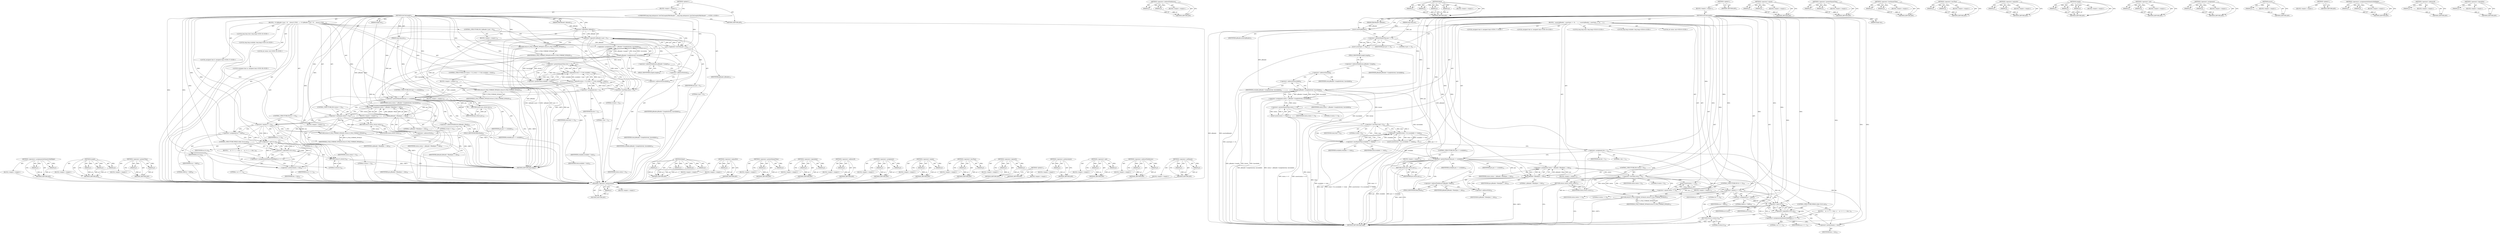 digraph "&lt;operator&gt;.notEquals" {
vulnerable_195 [label=<(METHOD,&lt;operator&gt;.preIncrement)>];
vulnerable_196 [label=<(PARAM,p1)>];
vulnerable_197 [label=<(BLOCK,&lt;empty&gt;,&lt;empty&gt;)>];
vulnerable_198 [label=<(METHOD_RETURN,ANY)>];
vulnerable_145 [label=<(METHOD,&lt;operator&gt;.indirectFieldAccess)>];
vulnerable_146 [label=<(PARAM,p1)>];
vulnerable_147 [label=<(PARAM,p2)>];
vulnerable_148 [label=<(BLOCK,&lt;empty&gt;,&lt;empty&gt;)>];
vulnerable_149 [label=<(METHOD_RETURN,ANY)>];
vulnerable_169 [label=<(METHOD,Read)>];
vulnerable_170 [label=<(PARAM,p1)>];
vulnerable_171 [label=<(PARAM,p2)>];
vulnerable_172 [label=<(PARAM,p3)>];
vulnerable_173 [label=<(PARAM,p4)>];
vulnerable_174 [label=<(BLOCK,&lt;empty&gt;,&lt;empty&gt;)>];
vulnerable_175 [label=<(METHOD_RETURN,ANY)>];
vulnerable_6 [label=<(METHOD,&lt;global&gt;)<SUB>1</SUB>>];
vulnerable_7 [label=<(BLOCK,&lt;empty&gt;,&lt;empty&gt;)<SUB>1</SUB>>];
vulnerable_8 [label=<(METHOD,GetUIntLength)<SUB>1</SUB>>];
vulnerable_9 [label=<(PARAM,IMkvReader* pReader)<SUB>1</SUB>>];
vulnerable_10 [label=<(PARAM,long long pos)<SUB>1</SUB>>];
vulnerable_11 [label=<(PARAM,long&amp; len)<SUB>2</SUB>>];
vulnerable_12 [label=<(BLOCK,{
  assert(pReader);
  assert(pos &gt;= 0);
 
   l...,{
  assert(pReader);
  assert(pos &gt;= 0);
 
   l...)<SUB>2</SUB>>];
vulnerable_13 [label=<(assert,assert(pReader))<SUB>3</SUB>>];
vulnerable_14 [label=<(IDENTIFIER,pReader,assert(pReader))<SUB>3</SUB>>];
vulnerable_15 [label=<(assert,assert(pos &gt;= 0))<SUB>4</SUB>>];
vulnerable_16 [label=<(&lt;operator&gt;.greaterEqualsThan,pos &gt;= 0)<SUB>4</SUB>>];
vulnerable_17 [label=<(IDENTIFIER,pos,pos &gt;= 0)<SUB>4</SUB>>];
vulnerable_18 [label=<(LITERAL,0,pos &gt;= 0)<SUB>4</SUB>>];
vulnerable_19 [label="<(LOCAL,long long total: long long)<SUB>6</SUB>>"];
vulnerable_20 [label="<(LOCAL,long long available: long long)<SUB>6</SUB>>"];
vulnerable_21 [label="<(LOCAL,int status: int)<SUB>8</SUB>>"];
vulnerable_22 [label=<(&lt;operator&gt;.assignment,status = pReader-&gt;Length(&amp;total, &amp;available))<SUB>8</SUB>>];
vulnerable_23 [label=<(IDENTIFIER,status,status = pReader-&gt;Length(&amp;total, &amp;available))<SUB>8</SUB>>];
vulnerable_24 [label=<(Length,pReader-&gt;Length(&amp;total, &amp;available))<SUB>8</SUB>>];
vulnerable_25 [label=<(&lt;operator&gt;.indirectFieldAccess,pReader-&gt;Length)<SUB>8</SUB>>];
vulnerable_26 [label=<(IDENTIFIER,pReader,pReader-&gt;Length(&amp;total, &amp;available))<SUB>8</SUB>>];
vulnerable_27 [label=<(FIELD_IDENTIFIER,Length,Length)<SUB>8</SUB>>];
vulnerable_28 [label=<(&lt;operator&gt;.addressOf,&amp;total)<SUB>8</SUB>>];
vulnerable_29 [label=<(IDENTIFIER,total,pReader-&gt;Length(&amp;total, &amp;available))<SUB>8</SUB>>];
vulnerable_30 [label=<(&lt;operator&gt;.addressOf,&amp;available)<SUB>8</SUB>>];
vulnerable_31 [label=<(IDENTIFIER,available,pReader-&gt;Length(&amp;total, &amp;available))<SUB>8</SUB>>];
vulnerable_32 [label=<(assert,assert(status &gt;= 0))<SUB>9</SUB>>];
vulnerable_33 [label=<(&lt;operator&gt;.greaterEqualsThan,status &gt;= 0)<SUB>9</SUB>>];
vulnerable_34 [label=<(IDENTIFIER,status,status &gt;= 0)<SUB>9</SUB>>];
vulnerable_35 [label=<(LITERAL,0,status &gt;= 0)<SUB>9</SUB>>];
vulnerable_36 [label=<(assert,assert((total &lt; 0) || (available &lt;= total)))<SUB>10</SUB>>];
vulnerable_37 [label=<(&lt;operator&gt;.logicalOr,(total &lt; 0) || (available &lt;= total))<SUB>10</SUB>>];
vulnerable_38 [label=<(&lt;operator&gt;.lessThan,total &lt; 0)<SUB>10</SUB>>];
vulnerable_39 [label=<(IDENTIFIER,total,total &lt; 0)<SUB>10</SUB>>];
vulnerable_40 [label=<(LITERAL,0,total &lt; 0)<SUB>10</SUB>>];
vulnerable_41 [label=<(&lt;operator&gt;.lessEqualsThan,available &lt;= total)<SUB>10</SUB>>];
vulnerable_42 [label=<(IDENTIFIER,available,available &lt;= total)<SUB>10</SUB>>];
vulnerable_43 [label=<(IDENTIFIER,total,available &lt;= total)<SUB>10</SUB>>];
vulnerable_44 [label=<(&lt;operator&gt;.assignment,len = 1)<SUB>12</SUB>>];
vulnerable_45 [label=<(IDENTIFIER,len,len = 1)<SUB>12</SUB>>];
vulnerable_46 [label=<(LITERAL,1,len = 1)<SUB>12</SUB>>];
vulnerable_47 [label=<(CONTROL_STRUCTURE,IF,if (pos &gt;= available))<SUB>14</SUB>>];
vulnerable_48 [label=<(&lt;operator&gt;.greaterEqualsThan,pos &gt;= available)<SUB>14</SUB>>];
vulnerable_49 [label=<(IDENTIFIER,pos,pos &gt;= available)<SUB>14</SUB>>];
vulnerable_50 [label=<(IDENTIFIER,available,pos &gt;= available)<SUB>14</SUB>>];
vulnerable_51 [label=<(BLOCK,&lt;empty&gt;,&lt;empty&gt;)<SUB>15</SUB>>];
vulnerable_52 [label=<(RETURN,return pos;,return pos;)<SUB>15</SUB>>];
vulnerable_53 [label=<(IDENTIFIER,pos,return pos;)<SUB>15</SUB>>];
vulnerable_54 [label="<(LOCAL,unsigned char b: unsigned char)<SUB>17</SUB>>"];
vulnerable_55 [label=<(&lt;operator&gt;.assignment,status = pReader-&gt;Read(pos, 1, &amp;b))<SUB>20</SUB>>];
vulnerable_56 [label=<(IDENTIFIER,status,status = pReader-&gt;Read(pos, 1, &amp;b))<SUB>20</SUB>>];
vulnerable_57 [label=<(Read,pReader-&gt;Read(pos, 1, &amp;b))<SUB>20</SUB>>];
vulnerable_58 [label=<(&lt;operator&gt;.indirectFieldAccess,pReader-&gt;Read)<SUB>20</SUB>>];
vulnerable_59 [label=<(IDENTIFIER,pReader,pReader-&gt;Read(pos, 1, &amp;b))<SUB>20</SUB>>];
vulnerable_60 [label=<(FIELD_IDENTIFIER,Read,Read)<SUB>20</SUB>>];
vulnerable_61 [label=<(IDENTIFIER,pos,pReader-&gt;Read(pos, 1, &amp;b))<SUB>20</SUB>>];
vulnerable_62 [label=<(LITERAL,1,pReader-&gt;Read(pos, 1, &amp;b))<SUB>20</SUB>>];
vulnerable_63 [label=<(&lt;operator&gt;.addressOf,&amp;b)<SUB>20</SUB>>];
vulnerable_64 [label=<(IDENTIFIER,b,pReader-&gt;Read(pos, 1, &amp;b))<SUB>20</SUB>>];
vulnerable_65 [label=<(CONTROL_STRUCTURE,IF,if (status &lt; 0))<SUB>22</SUB>>];
vulnerable_66 [label=<(&lt;operator&gt;.lessThan,status &lt; 0)<SUB>22</SUB>>];
vulnerable_67 [label=<(IDENTIFIER,status,status &lt; 0)<SUB>22</SUB>>];
vulnerable_68 [label=<(LITERAL,0,status &lt; 0)<SUB>22</SUB>>];
vulnerable_69 [label=<(BLOCK,&lt;empty&gt;,&lt;empty&gt;)<SUB>23</SUB>>];
vulnerable_70 [label=<(RETURN,return status;,return status;)<SUB>23</SUB>>];
vulnerable_71 [label=<(IDENTIFIER,status,return status;)<SUB>23</SUB>>];
vulnerable_72 [label=<(assert,assert(status == 0))<SUB>25</SUB>>];
vulnerable_73 [label=<(&lt;operator&gt;.equals,status == 0)<SUB>25</SUB>>];
vulnerable_74 [label=<(IDENTIFIER,status,status == 0)<SUB>25</SUB>>];
vulnerable_75 [label=<(LITERAL,0,status == 0)<SUB>25</SUB>>];
vulnerable_76 [label=<(CONTROL_STRUCTURE,IF,if (b == 0))<SUB>26</SUB>>];
vulnerable_77 [label=<(&lt;operator&gt;.equals,b == 0)<SUB>26</SUB>>];
vulnerable_78 [label=<(IDENTIFIER,b,b == 0)<SUB>26</SUB>>];
vulnerable_79 [label=<(LITERAL,0,b == 0)<SUB>26</SUB>>];
vulnerable_80 [label=<(BLOCK,&lt;empty&gt;,&lt;empty&gt;)<SUB>27</SUB>>];
vulnerable_81 [label=<(RETURN,return E_FILE_FORMAT_INVALID;,return E_FILE_FORMAT_INVALID;)<SUB>27</SUB>>];
vulnerable_82 [label=<(IDENTIFIER,E_FILE_FORMAT_INVALID,return E_FILE_FORMAT_INVALID;)<SUB>27</SUB>>];
vulnerable_83 [label="<(LOCAL,unsigned char m: unsigned char)<SUB>29</SUB>>"];
vulnerable_84 [label=<(&lt;operator&gt;.assignment,m = 0x80)<SUB>29</SUB>>];
vulnerable_85 [label=<(IDENTIFIER,m,m = 0x80)<SUB>29</SUB>>];
vulnerable_86 [label=<(LITERAL,0x80,m = 0x80)<SUB>29</SUB>>];
vulnerable_87 [label=<(CONTROL_STRUCTURE,WHILE,while (!(b &amp; m)))<SUB>31</SUB>>];
vulnerable_88 [label=<(&lt;operator&gt;.logicalNot,!(b &amp; m))<SUB>31</SUB>>];
vulnerable_89 [label=<(&lt;operator&gt;.and,b &amp; m)<SUB>31</SUB>>];
vulnerable_90 [label=<(IDENTIFIER,b,b &amp; m)<SUB>31</SUB>>];
vulnerable_91 [label=<(IDENTIFIER,m,b &amp; m)<SUB>31</SUB>>];
vulnerable_92 [label=<(BLOCK,{
    m &gt;&gt;= 1;
 ++len;
 },{
    m &gt;&gt;= 1;
 ++len;
 })<SUB>31</SUB>>];
vulnerable_93 [label=<(&lt;operators&gt;.assignmentArithmeticShiftRight,m &gt;&gt;= 1)<SUB>32</SUB>>];
vulnerable_94 [label=<(IDENTIFIER,m,m &gt;&gt;= 1)<SUB>32</SUB>>];
vulnerable_95 [label=<(LITERAL,1,m &gt;&gt;= 1)<SUB>32</SUB>>];
vulnerable_96 [label=<(&lt;operator&gt;.preIncrement,++len)<SUB>33</SUB>>];
vulnerable_97 [label=<(IDENTIFIER,len,++len)<SUB>33</SUB>>];
vulnerable_98 [label=<(RETURN,return 0;,return 0;)<SUB>36</SUB>>];
vulnerable_99 [label=<(LITERAL,0,return 0;)<SUB>36</SUB>>];
vulnerable_100 [label=<(METHOD_RETURN,long long)<SUB>1</SUB>>];
vulnerable_102 [label=<(METHOD_RETURN,ANY)<SUB>1</SUB>>];
vulnerable_176 [label=<(METHOD,&lt;operator&gt;.equals)>];
vulnerable_177 [label=<(PARAM,p1)>];
vulnerable_178 [label=<(PARAM,p2)>];
vulnerable_179 [label=<(BLOCK,&lt;empty&gt;,&lt;empty&gt;)>];
vulnerable_180 [label=<(METHOD_RETURN,ANY)>];
vulnerable_129 [label=<(METHOD,&lt;operator&gt;.greaterEqualsThan)>];
vulnerable_130 [label=<(PARAM,p1)>];
vulnerable_131 [label=<(PARAM,p2)>];
vulnerable_132 [label=<(BLOCK,&lt;empty&gt;,&lt;empty&gt;)>];
vulnerable_133 [label=<(METHOD_RETURN,ANY)>];
vulnerable_164 [label=<(METHOD,&lt;operator&gt;.lessEqualsThan)>];
vulnerable_165 [label=<(PARAM,p1)>];
vulnerable_166 [label=<(PARAM,p2)>];
vulnerable_167 [label=<(BLOCK,&lt;empty&gt;,&lt;empty&gt;)>];
vulnerable_168 [label=<(METHOD_RETURN,ANY)>];
vulnerable_159 [label=<(METHOD,&lt;operator&gt;.lessThan)>];
vulnerable_160 [label=<(PARAM,p1)>];
vulnerable_161 [label=<(PARAM,p2)>];
vulnerable_162 [label=<(BLOCK,&lt;empty&gt;,&lt;empty&gt;)>];
vulnerable_163 [label=<(METHOD_RETURN,ANY)>];
vulnerable_154 [label=<(METHOD,&lt;operator&gt;.logicalOr)>];
vulnerable_155 [label=<(PARAM,p1)>];
vulnerable_156 [label=<(PARAM,p2)>];
vulnerable_157 [label=<(BLOCK,&lt;empty&gt;,&lt;empty&gt;)>];
vulnerable_158 [label=<(METHOD_RETURN,ANY)>];
vulnerable_139 [label=<(METHOD,Length)>];
vulnerable_140 [label=<(PARAM,p1)>];
vulnerable_141 [label=<(PARAM,p2)>];
vulnerable_142 [label=<(PARAM,p3)>];
vulnerable_143 [label=<(BLOCK,&lt;empty&gt;,&lt;empty&gt;)>];
vulnerable_144 [label=<(METHOD_RETURN,ANY)>];
vulnerable_185 [label=<(METHOD,&lt;operator&gt;.and)>];
vulnerable_186 [label=<(PARAM,p1)>];
vulnerable_187 [label=<(PARAM,p2)>];
vulnerable_188 [label=<(BLOCK,&lt;empty&gt;,&lt;empty&gt;)>];
vulnerable_189 [label=<(METHOD_RETURN,ANY)>];
vulnerable_134 [label=<(METHOD,&lt;operator&gt;.assignment)>];
vulnerable_135 [label=<(PARAM,p1)>];
vulnerable_136 [label=<(PARAM,p2)>];
vulnerable_137 [label=<(BLOCK,&lt;empty&gt;,&lt;empty&gt;)>];
vulnerable_138 [label=<(METHOD_RETURN,ANY)>];
vulnerable_125 [label=<(METHOD,assert)>];
vulnerable_126 [label=<(PARAM,p1)>];
vulnerable_127 [label=<(BLOCK,&lt;empty&gt;,&lt;empty&gt;)>];
vulnerable_128 [label=<(METHOD_RETURN,ANY)>];
vulnerable_119 [label=<(METHOD,&lt;global&gt;)<SUB>1</SUB>>];
vulnerable_120 [label=<(BLOCK,&lt;empty&gt;,&lt;empty&gt;)>];
vulnerable_121 [label=<(METHOD_RETURN,ANY)>];
vulnerable_190 [label=<(METHOD,&lt;operators&gt;.assignmentArithmeticShiftRight)>];
vulnerable_191 [label=<(PARAM,p1)>];
vulnerable_192 [label=<(PARAM,p2)>];
vulnerable_193 [label=<(BLOCK,&lt;empty&gt;,&lt;empty&gt;)>];
vulnerable_194 [label=<(METHOD_RETURN,ANY)>];
vulnerable_150 [label=<(METHOD,&lt;operator&gt;.addressOf)>];
vulnerable_151 [label=<(PARAM,p1)>];
vulnerable_152 [label=<(BLOCK,&lt;empty&gt;,&lt;empty&gt;)>];
vulnerable_153 [label=<(METHOD_RETURN,ANY)>];
vulnerable_181 [label=<(METHOD,&lt;operator&gt;.logicalNot)>];
vulnerable_182 [label=<(PARAM,p1)>];
vulnerable_183 [label=<(BLOCK,&lt;empty&gt;,&lt;empty&gt;)>];
vulnerable_184 [label=<(METHOD_RETURN,ANY)>];
fixed_200 [label=<(METHOD,&lt;operators&gt;.assignmentArithmeticShiftRight)>];
fixed_201 [label=<(PARAM,p1)>];
fixed_202 [label=<(PARAM,p2)>];
fixed_203 [label=<(BLOCK,&lt;empty&gt;,&lt;empty&gt;)>];
fixed_204 [label=<(METHOD_RETURN,ANY)>];
fixed_148 [label=<(METHOD,Length)>];
fixed_149 [label=<(PARAM,p1)>];
fixed_150 [label=<(PARAM,p2)>];
fixed_151 [label=<(PARAM,p3)>];
fixed_152 [label=<(BLOCK,&lt;empty&gt;,&lt;empty&gt;)>];
fixed_153 [label=<(METHOD_RETURN,ANY)>];
fixed_173 [label=<(METHOD,&lt;operator&gt;.greaterThan)>];
fixed_174 [label=<(PARAM,p1)>];
fixed_175 [label=<(PARAM,p2)>];
fixed_176 [label=<(BLOCK,&lt;empty&gt;,&lt;empty&gt;)>];
fixed_177 [label=<(METHOD_RETURN,ANY)>];
fixed_6 [label=<(METHOD,&lt;global&gt;)<SUB>1</SUB>>];
fixed_7 [label=<(BLOCK,&lt;empty&gt;,&lt;empty&gt;)<SUB>1</SUB>>];
fixed_8 [label="<(UNKNOWN,long long mkvparser::GetUIntLength(IMkvReader* ...,long long mkvparser::GetUIntLength(IMkvReader* ...)<SUB>1</SUB>>"];
fixed_9 [label=<(METHOD,GetUIntLength)<SUB>12</SUB>>];
fixed_10 [label=<(PARAM,IMkvReader* pReader)<SUB>12</SUB>>];
fixed_11 [label=<(PARAM,long long pos)<SUB>12</SUB>>];
fixed_12 [label=<(PARAM,long&amp; len)<SUB>12</SUB>>];
fixed_13 [label=<(BLOCK,{
  if (!pReader || pos &lt; 0)
    return E_FILE_...,{
  if (!pReader || pos &lt; 0)
    return E_FILE_...)<SUB>12</SUB>>];
fixed_14 [label=<(CONTROL_STRUCTURE,IF,if (!pReader || pos &lt; 0))<SUB>13</SUB>>];
fixed_15 [label=<(&lt;operator&gt;.logicalOr,!pReader || pos &lt; 0)<SUB>13</SUB>>];
fixed_16 [label=<(&lt;operator&gt;.logicalNot,!pReader)<SUB>13</SUB>>];
fixed_17 [label=<(IDENTIFIER,pReader,!pReader)<SUB>13</SUB>>];
fixed_18 [label=<(&lt;operator&gt;.lessThan,pos &lt; 0)<SUB>13</SUB>>];
fixed_19 [label=<(IDENTIFIER,pos,pos &lt; 0)<SUB>13</SUB>>];
fixed_20 [label=<(LITERAL,0,pos &lt; 0)<SUB>13</SUB>>];
fixed_21 [label=<(BLOCK,&lt;empty&gt;,&lt;empty&gt;)<SUB>14</SUB>>];
fixed_22 [label=<(RETURN,return E_FILE_FORMAT_INVALID;,return E_FILE_FORMAT_INVALID;)<SUB>14</SUB>>];
fixed_23 [label=<(IDENTIFIER,E_FILE_FORMAT_INVALID,return E_FILE_FORMAT_INVALID;)<SUB>14</SUB>>];
fixed_24 [label="<(LOCAL,long long total: long long)<SUB>16</SUB>>"];
fixed_25 [label="<(LOCAL,long long available: long long)<SUB>16</SUB>>"];
fixed_26 [label="<(LOCAL,int status: int)<SUB>18</SUB>>"];
fixed_27 [label=<(&lt;operator&gt;.assignment,status = pReader-&gt;Length(&amp;total, &amp;available))<SUB>18</SUB>>];
fixed_28 [label=<(IDENTIFIER,status,status = pReader-&gt;Length(&amp;total, &amp;available))<SUB>18</SUB>>];
fixed_29 [label=<(Length,pReader-&gt;Length(&amp;total, &amp;available))<SUB>18</SUB>>];
fixed_30 [label=<(&lt;operator&gt;.indirectFieldAccess,pReader-&gt;Length)<SUB>18</SUB>>];
fixed_31 [label=<(IDENTIFIER,pReader,pReader-&gt;Length(&amp;total, &amp;available))<SUB>18</SUB>>];
fixed_32 [label=<(FIELD_IDENTIFIER,Length,Length)<SUB>18</SUB>>];
fixed_33 [label=<(&lt;operator&gt;.addressOf,&amp;total)<SUB>18</SUB>>];
fixed_34 [label=<(IDENTIFIER,total,pReader-&gt;Length(&amp;total, &amp;available))<SUB>18</SUB>>];
fixed_35 [label=<(&lt;operator&gt;.addressOf,&amp;available)<SUB>18</SUB>>];
fixed_36 [label=<(IDENTIFIER,available,pReader-&gt;Length(&amp;total, &amp;available))<SUB>18</SUB>>];
fixed_37 [label=<(CONTROL_STRUCTURE,IF,if (status &lt; 0 || (total &gt;= 0 &amp;&amp; available &gt; total)))<SUB>19</SUB>>];
fixed_38 [label=<(&lt;operator&gt;.logicalOr,status &lt; 0 || (total &gt;= 0 &amp;&amp; available &gt; total))<SUB>19</SUB>>];
fixed_39 [label=<(&lt;operator&gt;.lessThan,status &lt; 0)<SUB>19</SUB>>];
fixed_40 [label=<(IDENTIFIER,status,status &lt; 0)<SUB>19</SUB>>];
fixed_41 [label=<(LITERAL,0,status &lt; 0)<SUB>19</SUB>>];
fixed_42 [label=<(&lt;operator&gt;.logicalAnd,total &gt;= 0 &amp;&amp; available &gt; total)<SUB>19</SUB>>];
fixed_43 [label=<(&lt;operator&gt;.greaterEqualsThan,total &gt;= 0)<SUB>19</SUB>>];
fixed_44 [label=<(IDENTIFIER,total,total &gt;= 0)<SUB>19</SUB>>];
fixed_45 [label=<(LITERAL,0,total &gt;= 0)<SUB>19</SUB>>];
fixed_46 [label=<(&lt;operator&gt;.greaterThan,available &gt; total)<SUB>19</SUB>>];
fixed_47 [label=<(IDENTIFIER,available,available &gt; total)<SUB>19</SUB>>];
fixed_48 [label=<(IDENTIFIER,total,available &gt; total)<SUB>19</SUB>>];
fixed_49 [label=<(BLOCK,&lt;empty&gt;,&lt;empty&gt;)<SUB>20</SUB>>];
fixed_50 [label=<(RETURN,return E_FILE_FORMAT_INVALID;,return E_FILE_FORMAT_INVALID;)<SUB>20</SUB>>];
fixed_51 [label=<(IDENTIFIER,E_FILE_FORMAT_INVALID,return E_FILE_FORMAT_INVALID;)<SUB>20</SUB>>];
fixed_52 [label=<(&lt;operator&gt;.assignment,len = 1)<SUB>22</SUB>>];
fixed_53 [label=<(IDENTIFIER,len,len = 1)<SUB>22</SUB>>];
fixed_54 [label=<(LITERAL,1,len = 1)<SUB>22</SUB>>];
fixed_55 [label=<(CONTROL_STRUCTURE,IF,if (pos &gt;= available))<SUB>24</SUB>>];
fixed_56 [label=<(&lt;operator&gt;.greaterEqualsThan,pos &gt;= available)<SUB>24</SUB>>];
fixed_57 [label=<(IDENTIFIER,pos,pos &gt;= available)<SUB>24</SUB>>];
fixed_58 [label=<(IDENTIFIER,available,pos &gt;= available)<SUB>24</SUB>>];
fixed_59 [label=<(BLOCK,&lt;empty&gt;,&lt;empty&gt;)<SUB>25</SUB>>];
fixed_60 [label=<(RETURN,return pos;,return pos;)<SUB>25</SUB>>];
fixed_61 [label=<(IDENTIFIER,pos,return pos;)<SUB>25</SUB>>];
fixed_62 [label="<(LOCAL,unsigned char b: unsigned char)<SUB>27</SUB>>"];
fixed_63 [label=<(&lt;operator&gt;.assignment,status = pReader-&gt;Read(pos, 1, &amp;b))<SUB>30</SUB>>];
fixed_64 [label=<(IDENTIFIER,status,status = pReader-&gt;Read(pos, 1, &amp;b))<SUB>30</SUB>>];
fixed_65 [label=<(Read,pReader-&gt;Read(pos, 1, &amp;b))<SUB>30</SUB>>];
fixed_66 [label=<(&lt;operator&gt;.indirectFieldAccess,pReader-&gt;Read)<SUB>30</SUB>>];
fixed_67 [label=<(IDENTIFIER,pReader,pReader-&gt;Read(pos, 1, &amp;b))<SUB>30</SUB>>];
fixed_68 [label=<(FIELD_IDENTIFIER,Read,Read)<SUB>30</SUB>>];
fixed_69 [label=<(IDENTIFIER,pos,pReader-&gt;Read(pos, 1, &amp;b))<SUB>30</SUB>>];
fixed_70 [label=<(LITERAL,1,pReader-&gt;Read(pos, 1, &amp;b))<SUB>30</SUB>>];
fixed_71 [label=<(&lt;operator&gt;.addressOf,&amp;b)<SUB>30</SUB>>];
fixed_72 [label=<(IDENTIFIER,b,pReader-&gt;Read(pos, 1, &amp;b))<SUB>30</SUB>>];
fixed_73 [label=<(CONTROL_STRUCTURE,IF,if (status != 0))<SUB>32</SUB>>];
fixed_74 [label=<(&lt;operator&gt;.notEquals,status != 0)<SUB>32</SUB>>];
fixed_75 [label=<(IDENTIFIER,status,status != 0)<SUB>32</SUB>>];
fixed_76 [label=<(LITERAL,0,status != 0)<SUB>32</SUB>>];
fixed_77 [label=<(BLOCK,&lt;empty&gt;,&lt;empty&gt;)<SUB>33</SUB>>];
fixed_78 [label=<(RETURN,return status;,return status;)<SUB>33</SUB>>];
fixed_79 [label=<(IDENTIFIER,status,return status;)<SUB>33</SUB>>];
fixed_80 [label=<(CONTROL_STRUCTURE,IF,if (b == 0))<SUB>35</SUB>>];
fixed_81 [label=<(&lt;operator&gt;.equals,b == 0)<SUB>35</SUB>>];
fixed_82 [label=<(IDENTIFIER,b,b == 0)<SUB>35</SUB>>];
fixed_83 [label=<(LITERAL,0,b == 0)<SUB>35</SUB>>];
fixed_84 [label=<(BLOCK,&lt;empty&gt;,&lt;empty&gt;)<SUB>36</SUB>>];
fixed_85 [label=<(RETURN,return E_FILE_FORMAT_INVALID;,return E_FILE_FORMAT_INVALID;)<SUB>36</SUB>>];
fixed_86 [label=<(IDENTIFIER,E_FILE_FORMAT_INVALID,return E_FILE_FORMAT_INVALID;)<SUB>36</SUB>>];
fixed_87 [label="<(LOCAL,unsigned char m: unsigned char)<SUB>38</SUB>>"];
fixed_88 [label=<(&lt;operator&gt;.assignment,m = 0x80)<SUB>38</SUB>>];
fixed_89 [label=<(IDENTIFIER,m,m = 0x80)<SUB>38</SUB>>];
fixed_90 [label=<(LITERAL,0x80,m = 0x80)<SUB>38</SUB>>];
fixed_91 [label=<(CONTROL_STRUCTURE,WHILE,while (!(b &amp; m)))<SUB>40</SUB>>];
fixed_92 [label=<(&lt;operator&gt;.logicalNot,!(b &amp; m))<SUB>40</SUB>>];
fixed_93 [label=<(&lt;operator&gt;.and,b &amp; m)<SUB>40</SUB>>];
fixed_94 [label=<(IDENTIFIER,b,b &amp; m)<SUB>40</SUB>>];
fixed_95 [label=<(IDENTIFIER,m,b &amp; m)<SUB>40</SUB>>];
fixed_96 [label=<(BLOCK,{
    m &gt;&gt;= 1;
 ++len;
 },{
    m &gt;&gt;= 1;
 ++len;
 })<SUB>40</SUB>>];
fixed_97 [label=<(&lt;operators&gt;.assignmentArithmeticShiftRight,m &gt;&gt;= 1)<SUB>41</SUB>>];
fixed_98 [label=<(IDENTIFIER,m,m &gt;&gt;= 1)<SUB>41</SUB>>];
fixed_99 [label=<(LITERAL,1,m &gt;&gt;= 1)<SUB>41</SUB>>];
fixed_100 [label=<(&lt;operator&gt;.preIncrement,++len)<SUB>42</SUB>>];
fixed_101 [label=<(IDENTIFIER,len,++len)<SUB>42</SUB>>];
fixed_102 [label=<(RETURN,return 0;,return 0;)<SUB>45</SUB>>];
fixed_103 [label=<(LITERAL,0,return 0;)<SUB>45</SUB>>];
fixed_104 [label=<(METHOD_RETURN,long long)<SUB>12</SUB>>];
fixed_106 [label=<(METHOD_RETURN,ANY)<SUB>1</SUB>>];
fixed_178 [label=<(METHOD,Read)>];
fixed_179 [label=<(PARAM,p1)>];
fixed_180 [label=<(PARAM,p2)>];
fixed_181 [label=<(PARAM,p3)>];
fixed_182 [label=<(PARAM,p4)>];
fixed_183 [label=<(BLOCK,&lt;empty&gt;,&lt;empty&gt;)>];
fixed_184 [label=<(METHOD_RETURN,ANY)>];
fixed_134 [label=<(METHOD,&lt;operator&gt;.logicalNot)>];
fixed_135 [label=<(PARAM,p1)>];
fixed_136 [label=<(BLOCK,&lt;empty&gt;,&lt;empty&gt;)>];
fixed_137 [label=<(METHOD_RETURN,ANY)>];
fixed_168 [label=<(METHOD,&lt;operator&gt;.greaterEqualsThan)>];
fixed_169 [label=<(PARAM,p1)>];
fixed_170 [label=<(PARAM,p2)>];
fixed_171 [label=<(BLOCK,&lt;empty&gt;,&lt;empty&gt;)>];
fixed_172 [label=<(METHOD_RETURN,ANY)>];
fixed_163 [label=<(METHOD,&lt;operator&gt;.logicalAnd)>];
fixed_164 [label=<(PARAM,p1)>];
fixed_165 [label=<(PARAM,p2)>];
fixed_166 [label=<(BLOCK,&lt;empty&gt;,&lt;empty&gt;)>];
fixed_167 [label=<(METHOD_RETURN,ANY)>];
fixed_159 [label=<(METHOD,&lt;operator&gt;.addressOf)>];
fixed_160 [label=<(PARAM,p1)>];
fixed_161 [label=<(BLOCK,&lt;empty&gt;,&lt;empty&gt;)>];
fixed_162 [label=<(METHOD_RETURN,ANY)>];
fixed_143 [label=<(METHOD,&lt;operator&gt;.assignment)>];
fixed_144 [label=<(PARAM,p1)>];
fixed_145 [label=<(PARAM,p2)>];
fixed_146 [label=<(BLOCK,&lt;empty&gt;,&lt;empty&gt;)>];
fixed_147 [label=<(METHOD_RETURN,ANY)>];
fixed_190 [label=<(METHOD,&lt;operator&gt;.equals)>];
fixed_191 [label=<(PARAM,p1)>];
fixed_192 [label=<(PARAM,p2)>];
fixed_193 [label=<(BLOCK,&lt;empty&gt;,&lt;empty&gt;)>];
fixed_194 [label=<(METHOD_RETURN,ANY)>];
fixed_138 [label=<(METHOD,&lt;operator&gt;.lessThan)>];
fixed_139 [label=<(PARAM,p1)>];
fixed_140 [label=<(PARAM,p2)>];
fixed_141 [label=<(BLOCK,&lt;empty&gt;,&lt;empty&gt;)>];
fixed_142 [label=<(METHOD_RETURN,ANY)>];
fixed_129 [label=<(METHOD,&lt;operator&gt;.logicalOr)>];
fixed_130 [label=<(PARAM,p1)>];
fixed_131 [label=<(PARAM,p2)>];
fixed_132 [label=<(BLOCK,&lt;empty&gt;,&lt;empty&gt;)>];
fixed_133 [label=<(METHOD_RETURN,ANY)>];
fixed_123 [label=<(METHOD,&lt;global&gt;)<SUB>1</SUB>>];
fixed_124 [label=<(BLOCK,&lt;empty&gt;,&lt;empty&gt;)>];
fixed_125 [label=<(METHOD_RETURN,ANY)>];
fixed_205 [label=<(METHOD,&lt;operator&gt;.preIncrement)>];
fixed_206 [label=<(PARAM,p1)>];
fixed_207 [label=<(BLOCK,&lt;empty&gt;,&lt;empty&gt;)>];
fixed_208 [label=<(METHOD_RETURN,ANY)>];
fixed_195 [label=<(METHOD,&lt;operator&gt;.and)>];
fixed_196 [label=<(PARAM,p1)>];
fixed_197 [label=<(PARAM,p2)>];
fixed_198 [label=<(BLOCK,&lt;empty&gt;,&lt;empty&gt;)>];
fixed_199 [label=<(METHOD_RETURN,ANY)>];
fixed_154 [label=<(METHOD,&lt;operator&gt;.indirectFieldAccess)>];
fixed_155 [label=<(PARAM,p1)>];
fixed_156 [label=<(PARAM,p2)>];
fixed_157 [label=<(BLOCK,&lt;empty&gt;,&lt;empty&gt;)>];
fixed_158 [label=<(METHOD_RETURN,ANY)>];
fixed_185 [label=<(METHOD,&lt;operator&gt;.notEquals)>];
fixed_186 [label=<(PARAM,p1)>];
fixed_187 [label=<(PARAM,p2)>];
fixed_188 [label=<(BLOCK,&lt;empty&gt;,&lt;empty&gt;)>];
fixed_189 [label=<(METHOD_RETURN,ANY)>];
vulnerable_195 -> vulnerable_196  [key=0, label="AST: "];
vulnerable_195 -> vulnerable_196  [key=1, label="DDG: "];
vulnerable_195 -> vulnerable_197  [key=0, label="AST: "];
vulnerable_195 -> vulnerable_198  [key=0, label="AST: "];
vulnerable_195 -> vulnerable_198  [key=1, label="CFG: "];
vulnerable_196 -> vulnerable_198  [key=0, label="DDG: p1"];
vulnerable_145 -> vulnerable_146  [key=0, label="AST: "];
vulnerable_145 -> vulnerable_146  [key=1, label="DDG: "];
vulnerable_145 -> vulnerable_148  [key=0, label="AST: "];
vulnerable_145 -> vulnerable_147  [key=0, label="AST: "];
vulnerable_145 -> vulnerable_147  [key=1, label="DDG: "];
vulnerable_145 -> vulnerable_149  [key=0, label="AST: "];
vulnerable_145 -> vulnerable_149  [key=1, label="CFG: "];
vulnerable_146 -> vulnerable_149  [key=0, label="DDG: p1"];
vulnerable_147 -> vulnerable_149  [key=0, label="DDG: p2"];
vulnerable_169 -> vulnerable_170  [key=0, label="AST: "];
vulnerable_169 -> vulnerable_170  [key=1, label="DDG: "];
vulnerable_169 -> vulnerable_174  [key=0, label="AST: "];
vulnerable_169 -> vulnerable_171  [key=0, label="AST: "];
vulnerable_169 -> vulnerable_171  [key=1, label="DDG: "];
vulnerable_169 -> vulnerable_175  [key=0, label="AST: "];
vulnerable_169 -> vulnerable_175  [key=1, label="CFG: "];
vulnerable_169 -> vulnerable_172  [key=0, label="AST: "];
vulnerable_169 -> vulnerable_172  [key=1, label="DDG: "];
vulnerable_169 -> vulnerable_173  [key=0, label="AST: "];
vulnerable_169 -> vulnerable_173  [key=1, label="DDG: "];
vulnerable_170 -> vulnerable_175  [key=0, label="DDG: p1"];
vulnerable_171 -> vulnerable_175  [key=0, label="DDG: p2"];
vulnerable_172 -> vulnerable_175  [key=0, label="DDG: p3"];
vulnerable_173 -> vulnerable_175  [key=0, label="DDG: p4"];
vulnerable_6 -> vulnerable_7  [key=0, label="AST: "];
vulnerable_6 -> vulnerable_102  [key=0, label="AST: "];
vulnerable_6 -> vulnerable_102  [key=1, label="CFG: "];
vulnerable_7 -> vulnerable_8  [key=0, label="AST: "];
vulnerable_8 -> vulnerable_9  [key=0, label="AST: "];
vulnerable_8 -> vulnerable_9  [key=1, label="DDG: "];
vulnerable_8 -> vulnerable_10  [key=0, label="AST: "];
vulnerable_8 -> vulnerable_10  [key=1, label="DDG: "];
vulnerable_8 -> vulnerable_11  [key=0, label="AST: "];
vulnerable_8 -> vulnerable_11  [key=1, label="DDG: "];
vulnerable_8 -> vulnerable_12  [key=0, label="AST: "];
vulnerable_8 -> vulnerable_100  [key=0, label="AST: "];
vulnerable_8 -> vulnerable_13  [key=0, label="CFG: "];
vulnerable_8 -> vulnerable_13  [key=1, label="DDG: "];
vulnerable_8 -> vulnerable_44  [key=0, label="DDG: "];
vulnerable_8 -> vulnerable_84  [key=0, label="DDG: "];
vulnerable_8 -> vulnerable_98  [key=0, label="DDG: "];
vulnerable_8 -> vulnerable_99  [key=0, label="DDG: "];
vulnerable_8 -> vulnerable_16  [key=0, label="DDG: "];
vulnerable_8 -> vulnerable_24  [key=0, label="DDG: "];
vulnerable_8 -> vulnerable_33  [key=0, label="DDG: "];
vulnerable_8 -> vulnerable_48  [key=0, label="DDG: "];
vulnerable_8 -> vulnerable_57  [key=0, label="DDG: "];
vulnerable_8 -> vulnerable_66  [key=0, label="DDG: "];
vulnerable_8 -> vulnerable_73  [key=0, label="DDG: "];
vulnerable_8 -> vulnerable_77  [key=0, label="DDG: "];
vulnerable_8 -> vulnerable_81  [key=0, label="DDG: "];
vulnerable_8 -> vulnerable_93  [key=0, label="DDG: "];
vulnerable_8 -> vulnerable_38  [key=0, label="DDG: "];
vulnerable_8 -> vulnerable_41  [key=0, label="DDG: "];
vulnerable_8 -> vulnerable_53  [key=0, label="DDG: "];
vulnerable_8 -> vulnerable_71  [key=0, label="DDG: "];
vulnerable_8 -> vulnerable_82  [key=0, label="DDG: "];
vulnerable_8 -> vulnerable_89  [key=0, label="DDG: "];
vulnerable_8 -> vulnerable_96  [key=0, label="DDG: "];
vulnerable_9 -> vulnerable_13  [key=0, label="DDG: pReader"];
vulnerable_10 -> vulnerable_16  [key=0, label="DDG: pos"];
vulnerable_12 -> vulnerable_13  [key=0, label="AST: "];
vulnerable_12 -> vulnerable_15  [key=0, label="AST: "];
vulnerable_12 -> vulnerable_19  [key=0, label="AST: "];
vulnerable_12 -> vulnerable_20  [key=0, label="AST: "];
vulnerable_12 -> vulnerable_21  [key=0, label="AST: "];
vulnerable_12 -> vulnerable_22  [key=0, label="AST: "];
vulnerable_12 -> vulnerable_32  [key=0, label="AST: "];
vulnerable_12 -> vulnerable_36  [key=0, label="AST: "];
vulnerable_12 -> vulnerable_44  [key=0, label="AST: "];
vulnerable_12 -> vulnerable_47  [key=0, label="AST: "];
vulnerable_12 -> vulnerable_54  [key=0, label="AST: "];
vulnerable_12 -> vulnerable_55  [key=0, label="AST: "];
vulnerable_12 -> vulnerable_65  [key=0, label="AST: "];
vulnerable_12 -> vulnerable_72  [key=0, label="AST: "];
vulnerable_12 -> vulnerable_76  [key=0, label="AST: "];
vulnerable_12 -> vulnerable_83  [key=0, label="AST: "];
vulnerable_12 -> vulnerable_84  [key=0, label="AST: "];
vulnerable_12 -> vulnerable_87  [key=0, label="AST: "];
vulnerable_12 -> vulnerable_98  [key=0, label="AST: "];
vulnerable_13 -> vulnerable_14  [key=0, label="AST: "];
vulnerable_13 -> vulnerable_16  [key=0, label="CFG: "];
vulnerable_13 -> vulnerable_100  [key=0, label="DDG: pReader"];
vulnerable_13 -> vulnerable_100  [key=1, label="DDG: assert(pReader)"];
vulnerable_13 -> vulnerable_24  [key=0, label="DDG: pReader"];
vulnerable_13 -> vulnerable_57  [key=0, label="DDG: pReader"];
vulnerable_15 -> vulnerable_16  [key=0, label="AST: "];
vulnerable_15 -> vulnerable_27  [key=0, label="CFG: "];
vulnerable_15 -> vulnerable_100  [key=0, label="DDG: pos &gt;= 0"];
vulnerable_15 -> vulnerable_100  [key=1, label="DDG: assert(pos &gt;= 0)"];
vulnerable_16 -> vulnerable_17  [key=0, label="AST: "];
vulnerable_16 -> vulnerable_18  [key=0, label="AST: "];
vulnerable_16 -> vulnerable_15  [key=0, label="CFG: "];
vulnerable_16 -> vulnerable_15  [key=1, label="DDG: pos"];
vulnerable_16 -> vulnerable_15  [key=2, label="DDG: 0"];
vulnerable_16 -> vulnerable_48  [key=0, label="DDG: pos"];
vulnerable_22 -> vulnerable_23  [key=0, label="AST: "];
vulnerable_22 -> vulnerable_24  [key=0, label="AST: "];
vulnerable_22 -> vulnerable_33  [key=0, label="CFG: "];
vulnerable_22 -> vulnerable_33  [key=1, label="DDG: status"];
vulnerable_22 -> vulnerable_100  [key=0, label="DDG: pReader-&gt;Length(&amp;total, &amp;available)"];
vulnerable_22 -> vulnerable_100  [key=1, label="DDG: status = pReader-&gt;Length(&amp;total, &amp;available)"];
vulnerable_24 -> vulnerable_25  [key=0, label="AST: "];
vulnerable_24 -> vulnerable_28  [key=0, label="AST: "];
vulnerable_24 -> vulnerable_30  [key=0, label="AST: "];
vulnerable_24 -> vulnerable_22  [key=0, label="CFG: "];
vulnerable_24 -> vulnerable_22  [key=1, label="DDG: pReader-&gt;Length"];
vulnerable_24 -> vulnerable_22  [key=2, label="DDG: &amp;total"];
vulnerable_24 -> vulnerable_22  [key=3, label="DDG: &amp;available"];
vulnerable_24 -> vulnerable_100  [key=0, label="DDG: pReader-&gt;Length"];
vulnerable_24 -> vulnerable_100  [key=1, label="DDG: &amp;total"];
vulnerable_24 -> vulnerable_100  [key=2, label="DDG: &amp;available"];
vulnerable_24 -> vulnerable_48  [key=0, label="DDG: &amp;available"];
vulnerable_24 -> vulnerable_38  [key=0, label="DDG: &amp;total"];
vulnerable_24 -> vulnerable_41  [key=0, label="DDG: &amp;available"];
vulnerable_24 -> vulnerable_41  [key=1, label="DDG: &amp;total"];
vulnerable_25 -> vulnerable_26  [key=0, label="AST: "];
vulnerable_25 -> vulnerable_27  [key=0, label="AST: "];
vulnerable_25 -> vulnerable_28  [key=0, label="CFG: "];
vulnerable_27 -> vulnerable_25  [key=0, label="CFG: "];
vulnerable_28 -> vulnerable_29  [key=0, label="AST: "];
vulnerable_28 -> vulnerable_30  [key=0, label="CFG: "];
vulnerable_30 -> vulnerable_31  [key=0, label="AST: "];
vulnerable_30 -> vulnerable_24  [key=0, label="CFG: "];
vulnerable_32 -> vulnerable_33  [key=0, label="AST: "];
vulnerable_32 -> vulnerable_38  [key=0, label="CFG: "];
vulnerable_32 -> vulnerable_100  [key=0, label="DDG: status &gt;= 0"];
vulnerable_32 -> vulnerable_100  [key=1, label="DDG: assert(status &gt;= 0)"];
vulnerable_33 -> vulnerable_34  [key=0, label="AST: "];
vulnerable_33 -> vulnerable_35  [key=0, label="AST: "];
vulnerable_33 -> vulnerable_32  [key=0, label="CFG: "];
vulnerable_33 -> vulnerable_32  [key=1, label="DDG: status"];
vulnerable_33 -> vulnerable_32  [key=2, label="DDG: 0"];
vulnerable_33 -> vulnerable_100  [key=0, label="DDG: status"];
vulnerable_36 -> vulnerable_37  [key=0, label="AST: "];
vulnerable_36 -> vulnerable_44  [key=0, label="CFG: "];
vulnerable_36 -> vulnerable_100  [key=0, label="DDG: (total &lt; 0) || (available &lt;= total)"];
vulnerable_36 -> vulnerable_100  [key=1, label="DDG: assert((total &lt; 0) || (available &lt;= total))"];
vulnerable_37 -> vulnerable_38  [key=0, label="AST: "];
vulnerable_37 -> vulnerable_41  [key=0, label="AST: "];
vulnerable_37 -> vulnerable_36  [key=0, label="CFG: "];
vulnerable_37 -> vulnerable_36  [key=1, label="DDG: total &lt; 0"];
vulnerable_37 -> vulnerable_36  [key=2, label="DDG: available &lt;= total"];
vulnerable_37 -> vulnerable_100  [key=0, label="DDG: total &lt; 0"];
vulnerable_37 -> vulnerable_100  [key=1, label="DDG: available &lt;= total"];
vulnerable_38 -> vulnerable_39  [key=0, label="AST: "];
vulnerable_38 -> vulnerable_40  [key=0, label="AST: "];
vulnerable_38 -> vulnerable_37  [key=0, label="CFG: "];
vulnerable_38 -> vulnerable_37  [key=1, label="DDG: total"];
vulnerable_38 -> vulnerable_37  [key=2, label="DDG: 0"];
vulnerable_38 -> vulnerable_41  [key=0, label="CFG: "];
vulnerable_38 -> vulnerable_41  [key=1, label="DDG: total"];
vulnerable_38 -> vulnerable_41  [key=2, label="CDG: "];
vulnerable_38 -> vulnerable_100  [key=0, label="DDG: total"];
vulnerable_41 -> vulnerable_42  [key=0, label="AST: "];
vulnerable_41 -> vulnerable_43  [key=0, label="AST: "];
vulnerable_41 -> vulnerable_37  [key=0, label="CFG: "];
vulnerable_41 -> vulnerable_37  [key=1, label="DDG: available"];
vulnerable_41 -> vulnerable_37  [key=2, label="DDG: total"];
vulnerable_41 -> vulnerable_100  [key=0, label="DDG: total"];
vulnerable_41 -> vulnerable_48  [key=0, label="DDG: available"];
vulnerable_44 -> vulnerable_45  [key=0, label="AST: "];
vulnerable_44 -> vulnerable_46  [key=0, label="AST: "];
vulnerable_44 -> vulnerable_48  [key=0, label="CFG: "];
vulnerable_44 -> vulnerable_100  [key=0, label="DDG: len"];
vulnerable_44 -> vulnerable_100  [key=1, label="DDG: len = 1"];
vulnerable_44 -> vulnerable_96  [key=0, label="DDG: len"];
vulnerable_47 -> vulnerable_48  [key=0, label="AST: "];
vulnerable_47 -> vulnerable_51  [key=0, label="AST: "];
vulnerable_48 -> vulnerable_49  [key=0, label="AST: "];
vulnerable_48 -> vulnerable_50  [key=0, label="AST: "];
vulnerable_48 -> vulnerable_52  [key=0, label="CFG: "];
vulnerable_48 -> vulnerable_52  [key=1, label="CDG: "];
vulnerable_48 -> vulnerable_60  [key=0, label="CFG: "];
vulnerable_48 -> vulnerable_60  [key=1, label="CDG: "];
vulnerable_48 -> vulnerable_100  [key=0, label="DDG: pos"];
vulnerable_48 -> vulnerable_100  [key=1, label="DDG: available"];
vulnerable_48 -> vulnerable_100  [key=2, label="DDG: pos &gt;= available"];
vulnerable_48 -> vulnerable_57  [key=0, label="DDG: pos"];
vulnerable_48 -> vulnerable_57  [key=1, label="CDG: "];
vulnerable_48 -> vulnerable_53  [key=0, label="DDG: pos"];
vulnerable_48 -> vulnerable_58  [key=0, label="CDG: "];
vulnerable_48 -> vulnerable_66  [key=0, label="CDG: "];
vulnerable_48 -> vulnerable_63  [key=0, label="CDG: "];
vulnerable_48 -> vulnerable_55  [key=0, label="CDG: "];
vulnerable_51 -> vulnerable_52  [key=0, label="AST: "];
vulnerable_52 -> vulnerable_53  [key=0, label="AST: "];
vulnerable_52 -> vulnerable_100  [key=0, label="CFG: "];
vulnerable_52 -> vulnerable_100  [key=1, label="DDG: &lt;RET&gt;"];
vulnerable_53 -> vulnerable_52  [key=0, label="DDG: pos"];
vulnerable_55 -> vulnerable_56  [key=0, label="AST: "];
vulnerable_55 -> vulnerable_57  [key=0, label="AST: "];
vulnerable_55 -> vulnerable_66  [key=0, label="CFG: "];
vulnerable_55 -> vulnerable_66  [key=1, label="DDG: status"];
vulnerable_57 -> vulnerable_58  [key=0, label="AST: "];
vulnerable_57 -> vulnerable_61  [key=0, label="AST: "];
vulnerable_57 -> vulnerable_62  [key=0, label="AST: "];
vulnerable_57 -> vulnerable_63  [key=0, label="AST: "];
vulnerable_57 -> vulnerable_55  [key=0, label="CFG: "];
vulnerable_57 -> vulnerable_55  [key=1, label="DDG: pReader-&gt;Read"];
vulnerable_57 -> vulnerable_55  [key=2, label="DDG: pos"];
vulnerable_57 -> vulnerable_55  [key=3, label="DDG: 1"];
vulnerable_57 -> vulnerable_55  [key=4, label="DDG: &amp;b"];
vulnerable_57 -> vulnerable_77  [key=0, label="DDG: &amp;b"];
vulnerable_57 -> vulnerable_89  [key=0, label="DDG: &amp;b"];
vulnerable_58 -> vulnerable_59  [key=0, label="AST: "];
vulnerable_58 -> vulnerable_60  [key=0, label="AST: "];
vulnerable_58 -> vulnerable_63  [key=0, label="CFG: "];
vulnerable_60 -> vulnerable_58  [key=0, label="CFG: "];
vulnerable_63 -> vulnerable_64  [key=0, label="AST: "];
vulnerable_63 -> vulnerable_57  [key=0, label="CFG: "];
vulnerable_65 -> vulnerable_66  [key=0, label="AST: "];
vulnerable_65 -> vulnerable_69  [key=0, label="AST: "];
vulnerable_66 -> vulnerable_67  [key=0, label="AST: "];
vulnerable_66 -> vulnerable_68  [key=0, label="AST: "];
vulnerable_66 -> vulnerable_70  [key=0, label="CFG: "];
vulnerable_66 -> vulnerable_70  [key=1, label="CDG: "];
vulnerable_66 -> vulnerable_73  [key=0, label="CFG: "];
vulnerable_66 -> vulnerable_73  [key=1, label="DDG: status"];
vulnerable_66 -> vulnerable_73  [key=2, label="CDG: "];
vulnerable_66 -> vulnerable_71  [key=0, label="DDG: status"];
vulnerable_66 -> vulnerable_77  [key=0, label="CDG: "];
vulnerable_66 -> vulnerable_72  [key=0, label="CDG: "];
vulnerable_69 -> vulnerable_70  [key=0, label="AST: "];
vulnerable_70 -> vulnerable_71  [key=0, label="AST: "];
vulnerable_70 -> vulnerable_100  [key=0, label="CFG: "];
vulnerable_70 -> vulnerable_100  [key=1, label="DDG: &lt;RET&gt;"];
vulnerable_71 -> vulnerable_70  [key=0, label="DDG: status"];
vulnerable_72 -> vulnerable_73  [key=0, label="AST: "];
vulnerable_72 -> vulnerable_77  [key=0, label="CFG: "];
vulnerable_73 -> vulnerable_74  [key=0, label="AST: "];
vulnerable_73 -> vulnerable_75  [key=0, label="AST: "];
vulnerable_73 -> vulnerable_72  [key=0, label="CFG: "];
vulnerable_73 -> vulnerable_72  [key=1, label="DDG: status"];
vulnerable_73 -> vulnerable_72  [key=2, label="DDG: 0"];
vulnerable_76 -> vulnerable_77  [key=0, label="AST: "];
vulnerable_76 -> vulnerable_80  [key=0, label="AST: "];
vulnerable_77 -> vulnerable_78  [key=0, label="AST: "];
vulnerable_77 -> vulnerable_79  [key=0, label="AST: "];
vulnerable_77 -> vulnerable_81  [key=0, label="CFG: "];
vulnerable_77 -> vulnerable_81  [key=1, label="CDG: "];
vulnerable_77 -> vulnerable_84  [key=0, label="CFG: "];
vulnerable_77 -> vulnerable_84  [key=1, label="CDG: "];
vulnerable_77 -> vulnerable_89  [key=0, label="DDG: b"];
vulnerable_77 -> vulnerable_89  [key=1, label="CDG: "];
vulnerable_77 -> vulnerable_98  [key=0, label="CDG: "];
vulnerable_77 -> vulnerable_88  [key=0, label="CDG: "];
vulnerable_80 -> vulnerable_81  [key=0, label="AST: "];
vulnerable_81 -> vulnerable_82  [key=0, label="AST: "];
vulnerable_81 -> vulnerable_100  [key=0, label="CFG: "];
vulnerable_81 -> vulnerable_100  [key=1, label="DDG: &lt;RET&gt;"];
vulnerable_82 -> vulnerable_81  [key=0, label="DDG: E_FILE_FORMAT_INVALID"];
vulnerable_84 -> vulnerable_85  [key=0, label="AST: "];
vulnerable_84 -> vulnerable_86  [key=0, label="AST: "];
vulnerable_84 -> vulnerable_89  [key=0, label="CFG: "];
vulnerable_84 -> vulnerable_89  [key=1, label="DDG: m"];
vulnerable_87 -> vulnerable_88  [key=0, label="AST: "];
vulnerable_87 -> vulnerable_92  [key=0, label="AST: "];
vulnerable_88 -> vulnerable_89  [key=0, label="AST: "];
vulnerable_88 -> vulnerable_89  [key=1, label="CDG: "];
vulnerable_88 -> vulnerable_93  [key=0, label="CFG: "];
vulnerable_88 -> vulnerable_93  [key=1, label="CDG: "];
vulnerable_88 -> vulnerable_98  [key=0, label="CFG: "];
vulnerable_88 -> vulnerable_96  [key=0, label="CDG: "];
vulnerable_88 -> vulnerable_88  [key=0, label="CDG: "];
vulnerable_89 -> vulnerable_90  [key=0, label="AST: "];
vulnerable_89 -> vulnerable_91  [key=0, label="AST: "];
vulnerable_89 -> vulnerable_88  [key=0, label="CFG: "];
vulnerable_89 -> vulnerable_88  [key=1, label="DDG: b"];
vulnerable_89 -> vulnerable_88  [key=2, label="DDG: m"];
vulnerable_89 -> vulnerable_93  [key=0, label="DDG: m"];
vulnerable_92 -> vulnerable_93  [key=0, label="AST: "];
vulnerable_92 -> vulnerable_96  [key=0, label="AST: "];
vulnerable_93 -> vulnerable_94  [key=0, label="AST: "];
vulnerable_93 -> vulnerable_95  [key=0, label="AST: "];
vulnerable_93 -> vulnerable_96  [key=0, label="CFG: "];
vulnerable_93 -> vulnerable_89  [key=0, label="DDG: m"];
vulnerable_96 -> vulnerable_97  [key=0, label="AST: "];
vulnerable_96 -> vulnerable_89  [key=0, label="CFG: "];
vulnerable_98 -> vulnerable_99  [key=0, label="AST: "];
vulnerable_98 -> vulnerable_100  [key=0, label="CFG: "];
vulnerable_98 -> vulnerable_100  [key=1, label="DDG: &lt;RET&gt;"];
vulnerable_99 -> vulnerable_98  [key=0, label="DDG: 0"];
vulnerable_176 -> vulnerable_177  [key=0, label="AST: "];
vulnerable_176 -> vulnerable_177  [key=1, label="DDG: "];
vulnerable_176 -> vulnerable_179  [key=0, label="AST: "];
vulnerable_176 -> vulnerable_178  [key=0, label="AST: "];
vulnerable_176 -> vulnerable_178  [key=1, label="DDG: "];
vulnerable_176 -> vulnerable_180  [key=0, label="AST: "];
vulnerable_176 -> vulnerable_180  [key=1, label="CFG: "];
vulnerable_177 -> vulnerable_180  [key=0, label="DDG: p1"];
vulnerable_178 -> vulnerable_180  [key=0, label="DDG: p2"];
vulnerable_129 -> vulnerable_130  [key=0, label="AST: "];
vulnerable_129 -> vulnerable_130  [key=1, label="DDG: "];
vulnerable_129 -> vulnerable_132  [key=0, label="AST: "];
vulnerable_129 -> vulnerable_131  [key=0, label="AST: "];
vulnerable_129 -> vulnerable_131  [key=1, label="DDG: "];
vulnerable_129 -> vulnerable_133  [key=0, label="AST: "];
vulnerable_129 -> vulnerable_133  [key=1, label="CFG: "];
vulnerable_130 -> vulnerable_133  [key=0, label="DDG: p1"];
vulnerable_131 -> vulnerable_133  [key=0, label="DDG: p2"];
vulnerable_164 -> vulnerable_165  [key=0, label="AST: "];
vulnerable_164 -> vulnerable_165  [key=1, label="DDG: "];
vulnerable_164 -> vulnerable_167  [key=0, label="AST: "];
vulnerable_164 -> vulnerable_166  [key=0, label="AST: "];
vulnerable_164 -> vulnerable_166  [key=1, label="DDG: "];
vulnerable_164 -> vulnerable_168  [key=0, label="AST: "];
vulnerable_164 -> vulnerable_168  [key=1, label="CFG: "];
vulnerable_165 -> vulnerable_168  [key=0, label="DDG: p1"];
vulnerable_166 -> vulnerable_168  [key=0, label="DDG: p2"];
vulnerable_159 -> vulnerable_160  [key=0, label="AST: "];
vulnerable_159 -> vulnerable_160  [key=1, label="DDG: "];
vulnerable_159 -> vulnerable_162  [key=0, label="AST: "];
vulnerable_159 -> vulnerable_161  [key=0, label="AST: "];
vulnerable_159 -> vulnerable_161  [key=1, label="DDG: "];
vulnerable_159 -> vulnerable_163  [key=0, label="AST: "];
vulnerable_159 -> vulnerable_163  [key=1, label="CFG: "];
vulnerable_160 -> vulnerable_163  [key=0, label="DDG: p1"];
vulnerable_161 -> vulnerable_163  [key=0, label="DDG: p2"];
vulnerable_154 -> vulnerable_155  [key=0, label="AST: "];
vulnerable_154 -> vulnerable_155  [key=1, label="DDG: "];
vulnerable_154 -> vulnerable_157  [key=0, label="AST: "];
vulnerable_154 -> vulnerable_156  [key=0, label="AST: "];
vulnerable_154 -> vulnerable_156  [key=1, label="DDG: "];
vulnerable_154 -> vulnerable_158  [key=0, label="AST: "];
vulnerable_154 -> vulnerable_158  [key=1, label="CFG: "];
vulnerable_155 -> vulnerable_158  [key=0, label="DDG: p1"];
vulnerable_156 -> vulnerable_158  [key=0, label="DDG: p2"];
vulnerable_139 -> vulnerable_140  [key=0, label="AST: "];
vulnerable_139 -> vulnerable_140  [key=1, label="DDG: "];
vulnerable_139 -> vulnerable_143  [key=0, label="AST: "];
vulnerable_139 -> vulnerable_141  [key=0, label="AST: "];
vulnerable_139 -> vulnerable_141  [key=1, label="DDG: "];
vulnerable_139 -> vulnerable_144  [key=0, label="AST: "];
vulnerable_139 -> vulnerable_144  [key=1, label="CFG: "];
vulnerable_139 -> vulnerable_142  [key=0, label="AST: "];
vulnerable_139 -> vulnerable_142  [key=1, label="DDG: "];
vulnerable_140 -> vulnerable_144  [key=0, label="DDG: p1"];
vulnerable_141 -> vulnerable_144  [key=0, label="DDG: p2"];
vulnerable_142 -> vulnerable_144  [key=0, label="DDG: p3"];
vulnerable_185 -> vulnerable_186  [key=0, label="AST: "];
vulnerable_185 -> vulnerable_186  [key=1, label="DDG: "];
vulnerable_185 -> vulnerable_188  [key=0, label="AST: "];
vulnerable_185 -> vulnerable_187  [key=0, label="AST: "];
vulnerable_185 -> vulnerable_187  [key=1, label="DDG: "];
vulnerable_185 -> vulnerable_189  [key=0, label="AST: "];
vulnerable_185 -> vulnerable_189  [key=1, label="CFG: "];
vulnerable_186 -> vulnerable_189  [key=0, label="DDG: p1"];
vulnerable_187 -> vulnerable_189  [key=0, label="DDG: p2"];
vulnerable_134 -> vulnerable_135  [key=0, label="AST: "];
vulnerable_134 -> vulnerable_135  [key=1, label="DDG: "];
vulnerable_134 -> vulnerable_137  [key=0, label="AST: "];
vulnerable_134 -> vulnerable_136  [key=0, label="AST: "];
vulnerable_134 -> vulnerable_136  [key=1, label="DDG: "];
vulnerable_134 -> vulnerable_138  [key=0, label="AST: "];
vulnerable_134 -> vulnerable_138  [key=1, label="CFG: "];
vulnerable_135 -> vulnerable_138  [key=0, label="DDG: p1"];
vulnerable_136 -> vulnerable_138  [key=0, label="DDG: p2"];
vulnerable_125 -> vulnerable_126  [key=0, label="AST: "];
vulnerable_125 -> vulnerable_126  [key=1, label="DDG: "];
vulnerable_125 -> vulnerable_127  [key=0, label="AST: "];
vulnerable_125 -> vulnerable_128  [key=0, label="AST: "];
vulnerable_125 -> vulnerable_128  [key=1, label="CFG: "];
vulnerable_126 -> vulnerable_128  [key=0, label="DDG: p1"];
vulnerable_119 -> vulnerable_120  [key=0, label="AST: "];
vulnerable_119 -> vulnerable_121  [key=0, label="AST: "];
vulnerable_119 -> vulnerable_121  [key=1, label="CFG: "];
vulnerable_190 -> vulnerable_191  [key=0, label="AST: "];
vulnerable_190 -> vulnerable_191  [key=1, label="DDG: "];
vulnerable_190 -> vulnerable_193  [key=0, label="AST: "];
vulnerable_190 -> vulnerable_192  [key=0, label="AST: "];
vulnerable_190 -> vulnerable_192  [key=1, label="DDG: "];
vulnerable_190 -> vulnerable_194  [key=0, label="AST: "];
vulnerable_190 -> vulnerable_194  [key=1, label="CFG: "];
vulnerable_191 -> vulnerable_194  [key=0, label="DDG: p1"];
vulnerable_192 -> vulnerable_194  [key=0, label="DDG: p2"];
vulnerable_150 -> vulnerable_151  [key=0, label="AST: "];
vulnerable_150 -> vulnerable_151  [key=1, label="DDG: "];
vulnerable_150 -> vulnerable_152  [key=0, label="AST: "];
vulnerable_150 -> vulnerable_153  [key=0, label="AST: "];
vulnerable_150 -> vulnerable_153  [key=1, label="CFG: "];
vulnerable_151 -> vulnerable_153  [key=0, label="DDG: p1"];
vulnerable_181 -> vulnerable_182  [key=0, label="AST: "];
vulnerable_181 -> vulnerable_182  [key=1, label="DDG: "];
vulnerable_181 -> vulnerable_183  [key=0, label="AST: "];
vulnerable_181 -> vulnerable_184  [key=0, label="AST: "];
vulnerable_181 -> vulnerable_184  [key=1, label="CFG: "];
vulnerable_182 -> vulnerable_184  [key=0, label="DDG: p1"];
fixed_200 -> fixed_201  [key=0, label="AST: "];
fixed_200 -> fixed_201  [key=1, label="DDG: "];
fixed_200 -> fixed_203  [key=0, label="AST: "];
fixed_200 -> fixed_202  [key=0, label="AST: "];
fixed_200 -> fixed_202  [key=1, label="DDG: "];
fixed_200 -> fixed_204  [key=0, label="AST: "];
fixed_200 -> fixed_204  [key=1, label="CFG: "];
fixed_201 -> fixed_204  [key=0, label="DDG: p1"];
fixed_202 -> fixed_204  [key=0, label="DDG: p2"];
fixed_203 -> vulnerable_195  [key=0];
fixed_204 -> vulnerable_195  [key=0];
fixed_148 -> fixed_149  [key=0, label="AST: "];
fixed_148 -> fixed_149  [key=1, label="DDG: "];
fixed_148 -> fixed_152  [key=0, label="AST: "];
fixed_148 -> fixed_150  [key=0, label="AST: "];
fixed_148 -> fixed_150  [key=1, label="DDG: "];
fixed_148 -> fixed_153  [key=0, label="AST: "];
fixed_148 -> fixed_153  [key=1, label="CFG: "];
fixed_148 -> fixed_151  [key=0, label="AST: "];
fixed_148 -> fixed_151  [key=1, label="DDG: "];
fixed_149 -> fixed_153  [key=0, label="DDG: p1"];
fixed_150 -> fixed_153  [key=0, label="DDG: p2"];
fixed_151 -> fixed_153  [key=0, label="DDG: p3"];
fixed_152 -> vulnerable_195  [key=0];
fixed_153 -> vulnerable_195  [key=0];
fixed_173 -> fixed_174  [key=0, label="AST: "];
fixed_173 -> fixed_174  [key=1, label="DDG: "];
fixed_173 -> fixed_176  [key=0, label="AST: "];
fixed_173 -> fixed_175  [key=0, label="AST: "];
fixed_173 -> fixed_175  [key=1, label="DDG: "];
fixed_173 -> fixed_177  [key=0, label="AST: "];
fixed_173 -> fixed_177  [key=1, label="CFG: "];
fixed_174 -> fixed_177  [key=0, label="DDG: p1"];
fixed_175 -> fixed_177  [key=0, label="DDG: p2"];
fixed_176 -> vulnerable_195  [key=0];
fixed_177 -> vulnerable_195  [key=0];
fixed_6 -> fixed_7  [key=0, label="AST: "];
fixed_6 -> fixed_106  [key=0, label="AST: "];
fixed_6 -> fixed_8  [key=0, label="CFG: "];
fixed_7 -> fixed_8  [key=0, label="AST: "];
fixed_7 -> fixed_9  [key=0, label="AST: "];
fixed_8 -> fixed_106  [key=0, label="CFG: "];
fixed_9 -> fixed_10  [key=0, label="AST: "];
fixed_9 -> fixed_10  [key=1, label="DDG: "];
fixed_9 -> fixed_11  [key=0, label="AST: "];
fixed_9 -> fixed_11  [key=1, label="DDG: "];
fixed_9 -> fixed_12  [key=0, label="AST: "];
fixed_9 -> fixed_12  [key=1, label="DDG: "];
fixed_9 -> fixed_13  [key=0, label="AST: "];
fixed_9 -> fixed_104  [key=0, label="AST: "];
fixed_9 -> fixed_16  [key=0, label="CFG: "];
fixed_9 -> fixed_16  [key=1, label="DDG: "];
fixed_9 -> fixed_52  [key=0, label="DDG: "];
fixed_9 -> fixed_88  [key=0, label="DDG: "];
fixed_9 -> fixed_102  [key=0, label="DDG: "];
fixed_9 -> fixed_103  [key=0, label="DDG: "];
fixed_9 -> fixed_22  [key=0, label="DDG: "];
fixed_9 -> fixed_29  [key=0, label="DDG: "];
fixed_9 -> fixed_50  [key=0, label="DDG: "];
fixed_9 -> fixed_56  [key=0, label="DDG: "];
fixed_9 -> fixed_65  [key=0, label="DDG: "];
fixed_9 -> fixed_74  [key=0, label="DDG: "];
fixed_9 -> fixed_81  [key=0, label="DDG: "];
fixed_9 -> fixed_85  [key=0, label="DDG: "];
fixed_9 -> fixed_97  [key=0, label="DDG: "];
fixed_9 -> fixed_18  [key=0, label="DDG: "];
fixed_9 -> fixed_23  [key=0, label="DDG: "];
fixed_9 -> fixed_39  [key=0, label="DDG: "];
fixed_9 -> fixed_51  [key=0, label="DDG: "];
fixed_9 -> fixed_61  [key=0, label="DDG: "];
fixed_9 -> fixed_79  [key=0, label="DDG: "];
fixed_9 -> fixed_86  [key=0, label="DDG: "];
fixed_9 -> fixed_93  [key=0, label="DDG: "];
fixed_9 -> fixed_100  [key=0, label="DDG: "];
fixed_9 -> fixed_43  [key=0, label="DDG: "];
fixed_9 -> fixed_46  [key=0, label="DDG: "];
fixed_10 -> fixed_16  [key=0, label="DDG: pReader"];
fixed_11 -> fixed_104  [key=0, label="DDG: pos"];
fixed_11 -> fixed_56  [key=0, label="DDG: pos"];
fixed_11 -> fixed_18  [key=0, label="DDG: pos"];
fixed_12 -> fixed_104  [key=0, label="DDG: len"];
fixed_13 -> fixed_14  [key=0, label="AST: "];
fixed_13 -> fixed_24  [key=0, label="AST: "];
fixed_13 -> fixed_25  [key=0, label="AST: "];
fixed_13 -> fixed_26  [key=0, label="AST: "];
fixed_13 -> fixed_27  [key=0, label="AST: "];
fixed_13 -> fixed_37  [key=0, label="AST: "];
fixed_13 -> fixed_52  [key=0, label="AST: "];
fixed_13 -> fixed_55  [key=0, label="AST: "];
fixed_13 -> fixed_62  [key=0, label="AST: "];
fixed_13 -> fixed_63  [key=0, label="AST: "];
fixed_13 -> fixed_73  [key=0, label="AST: "];
fixed_13 -> fixed_80  [key=0, label="AST: "];
fixed_13 -> fixed_87  [key=0, label="AST: "];
fixed_13 -> fixed_88  [key=0, label="AST: "];
fixed_13 -> fixed_91  [key=0, label="AST: "];
fixed_13 -> fixed_102  [key=0, label="AST: "];
fixed_14 -> fixed_15  [key=0, label="AST: "];
fixed_14 -> fixed_21  [key=0, label="AST: "];
fixed_15 -> fixed_16  [key=0, label="AST: "];
fixed_15 -> fixed_18  [key=0, label="AST: "];
fixed_15 -> fixed_22  [key=0, label="CFG: "];
fixed_15 -> fixed_22  [key=1, label="CDG: "];
fixed_15 -> fixed_32  [key=0, label="CFG: "];
fixed_15 -> fixed_32  [key=1, label="CDG: "];
fixed_15 -> fixed_104  [key=0, label="DDG: !pReader"];
fixed_15 -> fixed_104  [key=1, label="DDG: pos &lt; 0"];
fixed_15 -> fixed_104  [key=2, label="DDG: !pReader || pos &lt; 0"];
fixed_15 -> fixed_30  [key=0, label="CDG: "];
fixed_15 -> fixed_38  [key=0, label="CDG: "];
fixed_15 -> fixed_27  [key=0, label="CDG: "];
fixed_15 -> fixed_29  [key=0, label="CDG: "];
fixed_15 -> fixed_35  [key=0, label="CDG: "];
fixed_15 -> fixed_33  [key=0, label="CDG: "];
fixed_15 -> fixed_39  [key=0, label="CDG: "];
fixed_16 -> fixed_17  [key=0, label="AST: "];
fixed_16 -> fixed_15  [key=0, label="CFG: "];
fixed_16 -> fixed_15  [key=1, label="DDG: pReader"];
fixed_16 -> fixed_18  [key=0, label="CFG: "];
fixed_16 -> fixed_18  [key=1, label="CDG: "];
fixed_16 -> fixed_104  [key=0, label="DDG: pReader"];
fixed_16 -> fixed_29  [key=0, label="DDG: pReader"];
fixed_16 -> fixed_65  [key=0, label="DDG: pReader"];
fixed_17 -> vulnerable_195  [key=0];
fixed_18 -> fixed_19  [key=0, label="AST: "];
fixed_18 -> fixed_20  [key=0, label="AST: "];
fixed_18 -> fixed_15  [key=0, label="CFG: "];
fixed_18 -> fixed_15  [key=1, label="DDG: pos"];
fixed_18 -> fixed_15  [key=2, label="DDG: 0"];
fixed_18 -> fixed_104  [key=0, label="DDG: pos"];
fixed_18 -> fixed_56  [key=0, label="DDG: pos"];
fixed_19 -> vulnerable_195  [key=0];
fixed_20 -> vulnerable_195  [key=0];
fixed_21 -> fixed_22  [key=0, label="AST: "];
fixed_22 -> fixed_23  [key=0, label="AST: "];
fixed_22 -> fixed_104  [key=0, label="CFG: "];
fixed_22 -> fixed_104  [key=1, label="DDG: &lt;RET&gt;"];
fixed_23 -> fixed_22  [key=0, label="DDG: E_FILE_FORMAT_INVALID"];
fixed_24 -> vulnerable_195  [key=0];
fixed_25 -> vulnerable_195  [key=0];
fixed_26 -> vulnerable_195  [key=0];
fixed_27 -> fixed_28  [key=0, label="AST: "];
fixed_27 -> fixed_29  [key=0, label="AST: "];
fixed_27 -> fixed_39  [key=0, label="CFG: "];
fixed_27 -> fixed_39  [key=1, label="DDG: status"];
fixed_28 -> vulnerable_195  [key=0];
fixed_29 -> fixed_30  [key=0, label="AST: "];
fixed_29 -> fixed_33  [key=0, label="AST: "];
fixed_29 -> fixed_35  [key=0, label="AST: "];
fixed_29 -> fixed_27  [key=0, label="CFG: "];
fixed_29 -> fixed_27  [key=1, label="DDG: pReader-&gt;Length"];
fixed_29 -> fixed_27  [key=2, label="DDG: &amp;total"];
fixed_29 -> fixed_27  [key=3, label="DDG: &amp;available"];
fixed_29 -> fixed_56  [key=0, label="DDG: &amp;available"];
fixed_29 -> fixed_43  [key=0, label="DDG: &amp;total"];
fixed_29 -> fixed_46  [key=0, label="DDG: &amp;available"];
fixed_29 -> fixed_46  [key=1, label="DDG: &amp;total"];
fixed_30 -> fixed_31  [key=0, label="AST: "];
fixed_30 -> fixed_32  [key=0, label="AST: "];
fixed_30 -> fixed_33  [key=0, label="CFG: "];
fixed_31 -> vulnerable_195  [key=0];
fixed_32 -> fixed_30  [key=0, label="CFG: "];
fixed_33 -> fixed_34  [key=0, label="AST: "];
fixed_33 -> fixed_35  [key=0, label="CFG: "];
fixed_34 -> vulnerable_195  [key=0];
fixed_35 -> fixed_36  [key=0, label="AST: "];
fixed_35 -> fixed_29  [key=0, label="CFG: "];
fixed_36 -> vulnerable_195  [key=0];
fixed_37 -> fixed_38  [key=0, label="AST: "];
fixed_37 -> fixed_49  [key=0, label="AST: "];
fixed_38 -> fixed_39  [key=0, label="AST: "];
fixed_38 -> fixed_42  [key=0, label="AST: "];
fixed_38 -> fixed_50  [key=0, label="CFG: "];
fixed_38 -> fixed_50  [key=1, label="CDG: "];
fixed_38 -> fixed_52  [key=0, label="CFG: "];
fixed_38 -> fixed_52  [key=1, label="CDG: "];
fixed_38 -> fixed_56  [key=0, label="CDG: "];
fixed_39 -> fixed_40  [key=0, label="AST: "];
fixed_39 -> fixed_41  [key=0, label="AST: "];
fixed_39 -> fixed_38  [key=0, label="CFG: "];
fixed_39 -> fixed_38  [key=1, label="DDG: status"];
fixed_39 -> fixed_38  [key=2, label="DDG: 0"];
fixed_39 -> fixed_43  [key=0, label="CFG: "];
fixed_39 -> fixed_43  [key=1, label="CDG: "];
fixed_39 -> fixed_42  [key=0, label="CDG: "];
fixed_40 -> vulnerable_195  [key=0];
fixed_41 -> vulnerable_195  [key=0];
fixed_42 -> fixed_43  [key=0, label="AST: "];
fixed_42 -> fixed_46  [key=0, label="AST: "];
fixed_42 -> fixed_38  [key=0, label="CFG: "];
fixed_42 -> fixed_38  [key=1, label="DDG: total &gt;= 0"];
fixed_42 -> fixed_38  [key=2, label="DDG: available &gt; total"];
fixed_43 -> fixed_44  [key=0, label="AST: "];
fixed_43 -> fixed_45  [key=0, label="AST: "];
fixed_43 -> fixed_42  [key=0, label="CFG: "];
fixed_43 -> fixed_42  [key=1, label="DDG: total"];
fixed_43 -> fixed_42  [key=2, label="DDG: 0"];
fixed_43 -> fixed_46  [key=0, label="CFG: "];
fixed_43 -> fixed_46  [key=1, label="DDG: total"];
fixed_43 -> fixed_46  [key=2, label="CDG: "];
fixed_44 -> vulnerable_195  [key=0];
fixed_45 -> vulnerable_195  [key=0];
fixed_46 -> fixed_47  [key=0, label="AST: "];
fixed_46 -> fixed_48  [key=0, label="AST: "];
fixed_46 -> fixed_42  [key=0, label="CFG: "];
fixed_46 -> fixed_42  [key=1, label="DDG: available"];
fixed_46 -> fixed_42  [key=2, label="DDG: total"];
fixed_46 -> fixed_56  [key=0, label="DDG: available"];
fixed_47 -> vulnerable_195  [key=0];
fixed_48 -> vulnerable_195  [key=0];
fixed_49 -> fixed_50  [key=0, label="AST: "];
fixed_50 -> fixed_51  [key=0, label="AST: "];
fixed_50 -> fixed_104  [key=0, label="CFG: "];
fixed_50 -> fixed_104  [key=1, label="DDG: &lt;RET&gt;"];
fixed_51 -> fixed_50  [key=0, label="DDG: E_FILE_FORMAT_INVALID"];
fixed_52 -> fixed_53  [key=0, label="AST: "];
fixed_52 -> fixed_54  [key=0, label="AST: "];
fixed_52 -> fixed_56  [key=0, label="CFG: "];
fixed_52 -> fixed_100  [key=0, label="DDG: len"];
fixed_53 -> vulnerable_195  [key=0];
fixed_54 -> vulnerable_195  [key=0];
fixed_55 -> fixed_56  [key=0, label="AST: "];
fixed_55 -> fixed_59  [key=0, label="AST: "];
fixed_56 -> fixed_57  [key=0, label="AST: "];
fixed_56 -> fixed_58  [key=0, label="AST: "];
fixed_56 -> fixed_60  [key=0, label="CFG: "];
fixed_56 -> fixed_60  [key=1, label="CDG: "];
fixed_56 -> fixed_68  [key=0, label="CFG: "];
fixed_56 -> fixed_68  [key=1, label="CDG: "];
fixed_56 -> fixed_65  [key=0, label="DDG: pos"];
fixed_56 -> fixed_65  [key=1, label="CDG: "];
fixed_56 -> fixed_61  [key=0, label="DDG: pos"];
fixed_56 -> fixed_66  [key=0, label="CDG: "];
fixed_56 -> fixed_74  [key=0, label="CDG: "];
fixed_56 -> fixed_71  [key=0, label="CDG: "];
fixed_56 -> fixed_63  [key=0, label="CDG: "];
fixed_57 -> vulnerable_195  [key=0];
fixed_58 -> vulnerable_195  [key=0];
fixed_59 -> fixed_60  [key=0, label="AST: "];
fixed_60 -> fixed_61  [key=0, label="AST: "];
fixed_60 -> fixed_104  [key=0, label="CFG: "];
fixed_60 -> fixed_104  [key=1, label="DDG: &lt;RET&gt;"];
fixed_61 -> fixed_60  [key=0, label="DDG: pos"];
fixed_62 -> vulnerable_195  [key=0];
fixed_63 -> fixed_64  [key=0, label="AST: "];
fixed_63 -> fixed_65  [key=0, label="AST: "];
fixed_63 -> fixed_74  [key=0, label="CFG: "];
fixed_63 -> fixed_74  [key=1, label="DDG: status"];
fixed_64 -> vulnerable_195  [key=0];
fixed_65 -> fixed_66  [key=0, label="AST: "];
fixed_65 -> fixed_69  [key=0, label="AST: "];
fixed_65 -> fixed_70  [key=0, label="AST: "];
fixed_65 -> fixed_71  [key=0, label="AST: "];
fixed_65 -> fixed_63  [key=0, label="CFG: "];
fixed_65 -> fixed_63  [key=1, label="DDG: pReader-&gt;Read"];
fixed_65 -> fixed_63  [key=2, label="DDG: pos"];
fixed_65 -> fixed_63  [key=3, label="DDG: 1"];
fixed_65 -> fixed_63  [key=4, label="DDG: &amp;b"];
fixed_65 -> fixed_81  [key=0, label="DDG: &amp;b"];
fixed_65 -> fixed_93  [key=0, label="DDG: &amp;b"];
fixed_66 -> fixed_67  [key=0, label="AST: "];
fixed_66 -> fixed_68  [key=0, label="AST: "];
fixed_66 -> fixed_71  [key=0, label="CFG: "];
fixed_67 -> vulnerable_195  [key=0];
fixed_68 -> fixed_66  [key=0, label="CFG: "];
fixed_69 -> vulnerable_195  [key=0];
fixed_70 -> vulnerable_195  [key=0];
fixed_71 -> fixed_72  [key=0, label="AST: "];
fixed_71 -> fixed_65  [key=0, label="CFG: "];
fixed_72 -> vulnerable_195  [key=0];
fixed_73 -> fixed_74  [key=0, label="AST: "];
fixed_73 -> fixed_77  [key=0, label="AST: "];
fixed_74 -> fixed_75  [key=0, label="AST: "];
fixed_74 -> fixed_76  [key=0, label="AST: "];
fixed_74 -> fixed_78  [key=0, label="CFG: "];
fixed_74 -> fixed_78  [key=1, label="CDG: "];
fixed_74 -> fixed_81  [key=0, label="CFG: "];
fixed_74 -> fixed_81  [key=1, label="CDG: "];
fixed_74 -> fixed_79  [key=0, label="DDG: status"];
fixed_75 -> vulnerable_195  [key=0];
fixed_76 -> vulnerable_195  [key=0];
fixed_77 -> fixed_78  [key=0, label="AST: "];
fixed_78 -> fixed_79  [key=0, label="AST: "];
fixed_78 -> fixed_104  [key=0, label="CFG: "];
fixed_78 -> fixed_104  [key=1, label="DDG: &lt;RET&gt;"];
fixed_79 -> fixed_78  [key=0, label="DDG: status"];
fixed_80 -> fixed_81  [key=0, label="AST: "];
fixed_80 -> fixed_84  [key=0, label="AST: "];
fixed_81 -> fixed_82  [key=0, label="AST: "];
fixed_81 -> fixed_83  [key=0, label="AST: "];
fixed_81 -> fixed_85  [key=0, label="CFG: "];
fixed_81 -> fixed_85  [key=1, label="CDG: "];
fixed_81 -> fixed_88  [key=0, label="CFG: "];
fixed_81 -> fixed_88  [key=1, label="CDG: "];
fixed_81 -> fixed_93  [key=0, label="DDG: b"];
fixed_81 -> fixed_93  [key=1, label="CDG: "];
fixed_81 -> fixed_102  [key=0, label="CDG: "];
fixed_81 -> fixed_92  [key=0, label="CDG: "];
fixed_82 -> vulnerable_195  [key=0];
fixed_83 -> vulnerable_195  [key=0];
fixed_84 -> fixed_85  [key=0, label="AST: "];
fixed_85 -> fixed_86  [key=0, label="AST: "];
fixed_85 -> fixed_104  [key=0, label="CFG: "];
fixed_85 -> fixed_104  [key=1, label="DDG: &lt;RET&gt;"];
fixed_86 -> fixed_85  [key=0, label="DDG: E_FILE_FORMAT_INVALID"];
fixed_87 -> vulnerable_195  [key=0];
fixed_88 -> fixed_89  [key=0, label="AST: "];
fixed_88 -> fixed_90  [key=0, label="AST: "];
fixed_88 -> fixed_93  [key=0, label="CFG: "];
fixed_88 -> fixed_93  [key=1, label="DDG: m"];
fixed_89 -> vulnerable_195  [key=0];
fixed_90 -> vulnerable_195  [key=0];
fixed_91 -> fixed_92  [key=0, label="AST: "];
fixed_91 -> fixed_96  [key=0, label="AST: "];
fixed_92 -> fixed_93  [key=0, label="AST: "];
fixed_92 -> fixed_93  [key=1, label="CDG: "];
fixed_92 -> fixed_97  [key=0, label="CFG: "];
fixed_92 -> fixed_97  [key=1, label="CDG: "];
fixed_92 -> fixed_102  [key=0, label="CFG: "];
fixed_92 -> fixed_92  [key=0, label="CDG: "];
fixed_92 -> fixed_100  [key=0, label="CDG: "];
fixed_93 -> fixed_94  [key=0, label="AST: "];
fixed_93 -> fixed_95  [key=0, label="AST: "];
fixed_93 -> fixed_92  [key=0, label="CFG: "];
fixed_93 -> fixed_92  [key=1, label="DDG: b"];
fixed_93 -> fixed_92  [key=2, label="DDG: m"];
fixed_93 -> fixed_97  [key=0, label="DDG: m"];
fixed_94 -> vulnerable_195  [key=0];
fixed_95 -> vulnerable_195  [key=0];
fixed_96 -> fixed_97  [key=0, label="AST: "];
fixed_96 -> fixed_100  [key=0, label="AST: "];
fixed_97 -> fixed_98  [key=0, label="AST: "];
fixed_97 -> fixed_99  [key=0, label="AST: "];
fixed_97 -> fixed_100  [key=0, label="CFG: "];
fixed_97 -> fixed_93  [key=0, label="DDG: m"];
fixed_98 -> vulnerable_195  [key=0];
fixed_99 -> vulnerable_195  [key=0];
fixed_100 -> fixed_101  [key=0, label="AST: "];
fixed_100 -> fixed_93  [key=0, label="CFG: "];
fixed_101 -> vulnerable_195  [key=0];
fixed_102 -> fixed_103  [key=0, label="AST: "];
fixed_102 -> fixed_104  [key=0, label="CFG: "];
fixed_102 -> fixed_104  [key=1, label="DDG: &lt;RET&gt;"];
fixed_103 -> fixed_102  [key=0, label="DDG: 0"];
fixed_104 -> vulnerable_195  [key=0];
fixed_106 -> vulnerable_195  [key=0];
fixed_178 -> fixed_179  [key=0, label="AST: "];
fixed_178 -> fixed_179  [key=1, label="DDG: "];
fixed_178 -> fixed_183  [key=0, label="AST: "];
fixed_178 -> fixed_180  [key=0, label="AST: "];
fixed_178 -> fixed_180  [key=1, label="DDG: "];
fixed_178 -> fixed_184  [key=0, label="AST: "];
fixed_178 -> fixed_184  [key=1, label="CFG: "];
fixed_178 -> fixed_181  [key=0, label="AST: "];
fixed_178 -> fixed_181  [key=1, label="DDG: "];
fixed_178 -> fixed_182  [key=0, label="AST: "];
fixed_178 -> fixed_182  [key=1, label="DDG: "];
fixed_179 -> fixed_184  [key=0, label="DDG: p1"];
fixed_180 -> fixed_184  [key=0, label="DDG: p2"];
fixed_181 -> fixed_184  [key=0, label="DDG: p3"];
fixed_182 -> fixed_184  [key=0, label="DDG: p4"];
fixed_183 -> vulnerable_195  [key=0];
fixed_184 -> vulnerable_195  [key=0];
fixed_134 -> fixed_135  [key=0, label="AST: "];
fixed_134 -> fixed_135  [key=1, label="DDG: "];
fixed_134 -> fixed_136  [key=0, label="AST: "];
fixed_134 -> fixed_137  [key=0, label="AST: "];
fixed_134 -> fixed_137  [key=1, label="CFG: "];
fixed_135 -> fixed_137  [key=0, label="DDG: p1"];
fixed_136 -> vulnerable_195  [key=0];
fixed_137 -> vulnerable_195  [key=0];
fixed_168 -> fixed_169  [key=0, label="AST: "];
fixed_168 -> fixed_169  [key=1, label="DDG: "];
fixed_168 -> fixed_171  [key=0, label="AST: "];
fixed_168 -> fixed_170  [key=0, label="AST: "];
fixed_168 -> fixed_170  [key=1, label="DDG: "];
fixed_168 -> fixed_172  [key=0, label="AST: "];
fixed_168 -> fixed_172  [key=1, label="CFG: "];
fixed_169 -> fixed_172  [key=0, label="DDG: p1"];
fixed_170 -> fixed_172  [key=0, label="DDG: p2"];
fixed_171 -> vulnerable_195  [key=0];
fixed_172 -> vulnerable_195  [key=0];
fixed_163 -> fixed_164  [key=0, label="AST: "];
fixed_163 -> fixed_164  [key=1, label="DDG: "];
fixed_163 -> fixed_166  [key=0, label="AST: "];
fixed_163 -> fixed_165  [key=0, label="AST: "];
fixed_163 -> fixed_165  [key=1, label="DDG: "];
fixed_163 -> fixed_167  [key=0, label="AST: "];
fixed_163 -> fixed_167  [key=1, label="CFG: "];
fixed_164 -> fixed_167  [key=0, label="DDG: p1"];
fixed_165 -> fixed_167  [key=0, label="DDG: p2"];
fixed_166 -> vulnerable_195  [key=0];
fixed_167 -> vulnerable_195  [key=0];
fixed_159 -> fixed_160  [key=0, label="AST: "];
fixed_159 -> fixed_160  [key=1, label="DDG: "];
fixed_159 -> fixed_161  [key=0, label="AST: "];
fixed_159 -> fixed_162  [key=0, label="AST: "];
fixed_159 -> fixed_162  [key=1, label="CFG: "];
fixed_160 -> fixed_162  [key=0, label="DDG: p1"];
fixed_161 -> vulnerable_195  [key=0];
fixed_162 -> vulnerable_195  [key=0];
fixed_143 -> fixed_144  [key=0, label="AST: "];
fixed_143 -> fixed_144  [key=1, label="DDG: "];
fixed_143 -> fixed_146  [key=0, label="AST: "];
fixed_143 -> fixed_145  [key=0, label="AST: "];
fixed_143 -> fixed_145  [key=1, label="DDG: "];
fixed_143 -> fixed_147  [key=0, label="AST: "];
fixed_143 -> fixed_147  [key=1, label="CFG: "];
fixed_144 -> fixed_147  [key=0, label="DDG: p1"];
fixed_145 -> fixed_147  [key=0, label="DDG: p2"];
fixed_146 -> vulnerable_195  [key=0];
fixed_147 -> vulnerable_195  [key=0];
fixed_190 -> fixed_191  [key=0, label="AST: "];
fixed_190 -> fixed_191  [key=1, label="DDG: "];
fixed_190 -> fixed_193  [key=0, label="AST: "];
fixed_190 -> fixed_192  [key=0, label="AST: "];
fixed_190 -> fixed_192  [key=1, label="DDG: "];
fixed_190 -> fixed_194  [key=0, label="AST: "];
fixed_190 -> fixed_194  [key=1, label="CFG: "];
fixed_191 -> fixed_194  [key=0, label="DDG: p1"];
fixed_192 -> fixed_194  [key=0, label="DDG: p2"];
fixed_193 -> vulnerable_195  [key=0];
fixed_194 -> vulnerable_195  [key=0];
fixed_138 -> fixed_139  [key=0, label="AST: "];
fixed_138 -> fixed_139  [key=1, label="DDG: "];
fixed_138 -> fixed_141  [key=0, label="AST: "];
fixed_138 -> fixed_140  [key=0, label="AST: "];
fixed_138 -> fixed_140  [key=1, label="DDG: "];
fixed_138 -> fixed_142  [key=0, label="AST: "];
fixed_138 -> fixed_142  [key=1, label="CFG: "];
fixed_139 -> fixed_142  [key=0, label="DDG: p1"];
fixed_140 -> fixed_142  [key=0, label="DDG: p2"];
fixed_141 -> vulnerable_195  [key=0];
fixed_142 -> vulnerable_195  [key=0];
fixed_129 -> fixed_130  [key=0, label="AST: "];
fixed_129 -> fixed_130  [key=1, label="DDG: "];
fixed_129 -> fixed_132  [key=0, label="AST: "];
fixed_129 -> fixed_131  [key=0, label="AST: "];
fixed_129 -> fixed_131  [key=1, label="DDG: "];
fixed_129 -> fixed_133  [key=0, label="AST: "];
fixed_129 -> fixed_133  [key=1, label="CFG: "];
fixed_130 -> fixed_133  [key=0, label="DDG: p1"];
fixed_131 -> fixed_133  [key=0, label="DDG: p2"];
fixed_132 -> vulnerable_195  [key=0];
fixed_133 -> vulnerable_195  [key=0];
fixed_123 -> fixed_124  [key=0, label="AST: "];
fixed_123 -> fixed_125  [key=0, label="AST: "];
fixed_123 -> fixed_125  [key=1, label="CFG: "];
fixed_124 -> vulnerable_195  [key=0];
fixed_125 -> vulnerable_195  [key=0];
fixed_205 -> fixed_206  [key=0, label="AST: "];
fixed_205 -> fixed_206  [key=1, label="DDG: "];
fixed_205 -> fixed_207  [key=0, label="AST: "];
fixed_205 -> fixed_208  [key=0, label="AST: "];
fixed_205 -> fixed_208  [key=1, label="CFG: "];
fixed_206 -> fixed_208  [key=0, label="DDG: p1"];
fixed_207 -> vulnerable_195  [key=0];
fixed_208 -> vulnerable_195  [key=0];
fixed_195 -> fixed_196  [key=0, label="AST: "];
fixed_195 -> fixed_196  [key=1, label="DDG: "];
fixed_195 -> fixed_198  [key=0, label="AST: "];
fixed_195 -> fixed_197  [key=0, label="AST: "];
fixed_195 -> fixed_197  [key=1, label="DDG: "];
fixed_195 -> fixed_199  [key=0, label="AST: "];
fixed_195 -> fixed_199  [key=1, label="CFG: "];
fixed_196 -> fixed_199  [key=0, label="DDG: p1"];
fixed_197 -> fixed_199  [key=0, label="DDG: p2"];
fixed_198 -> vulnerable_195  [key=0];
fixed_199 -> vulnerable_195  [key=0];
fixed_154 -> fixed_155  [key=0, label="AST: "];
fixed_154 -> fixed_155  [key=1, label="DDG: "];
fixed_154 -> fixed_157  [key=0, label="AST: "];
fixed_154 -> fixed_156  [key=0, label="AST: "];
fixed_154 -> fixed_156  [key=1, label="DDG: "];
fixed_154 -> fixed_158  [key=0, label="AST: "];
fixed_154 -> fixed_158  [key=1, label="CFG: "];
fixed_155 -> fixed_158  [key=0, label="DDG: p1"];
fixed_156 -> fixed_158  [key=0, label="DDG: p2"];
fixed_157 -> vulnerable_195  [key=0];
fixed_158 -> vulnerable_195  [key=0];
fixed_185 -> fixed_186  [key=0, label="AST: "];
fixed_185 -> fixed_186  [key=1, label="DDG: "];
fixed_185 -> fixed_188  [key=0, label="AST: "];
fixed_185 -> fixed_187  [key=0, label="AST: "];
fixed_185 -> fixed_187  [key=1, label="DDG: "];
fixed_185 -> fixed_189  [key=0, label="AST: "];
fixed_185 -> fixed_189  [key=1, label="CFG: "];
fixed_186 -> fixed_189  [key=0, label="DDG: p1"];
fixed_187 -> fixed_189  [key=0, label="DDG: p2"];
fixed_188 -> vulnerable_195  [key=0];
fixed_189 -> vulnerable_195  [key=0];
}
